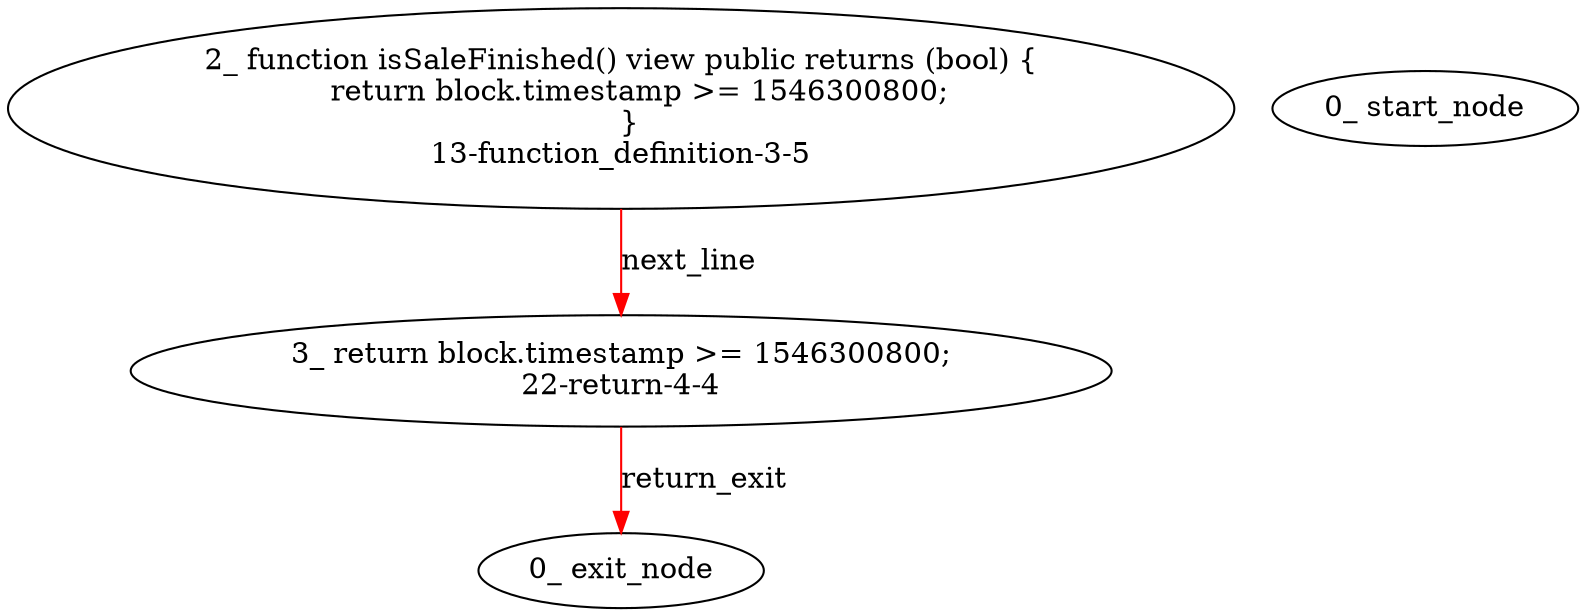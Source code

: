 digraph  {
13 [label="2_ function isSaleFinished() view public returns (bool) {\n    return block.timestamp >= 1546300800;\n  }\n13-function_definition-3-5", method="isSaleFinished()", type_label=function_definition];
22 [label="3_ return block.timestamp >= 1546300800;\n22-return-4-4", method="isSaleFinished()", type_label=return];
1 [label="0_ start_node", method="", type_label=start];
2 [label="0_ exit_node", method="", type_label=exit];
13 -> 22  [color=red, controlflow_type=next_line, edge_type=CFG_edge, key=0, label=next_line];
22 -> 2  [color=red, controlflow_type=return_exit, edge_type=CFG_edge, key=0, label=return_exit];
}
